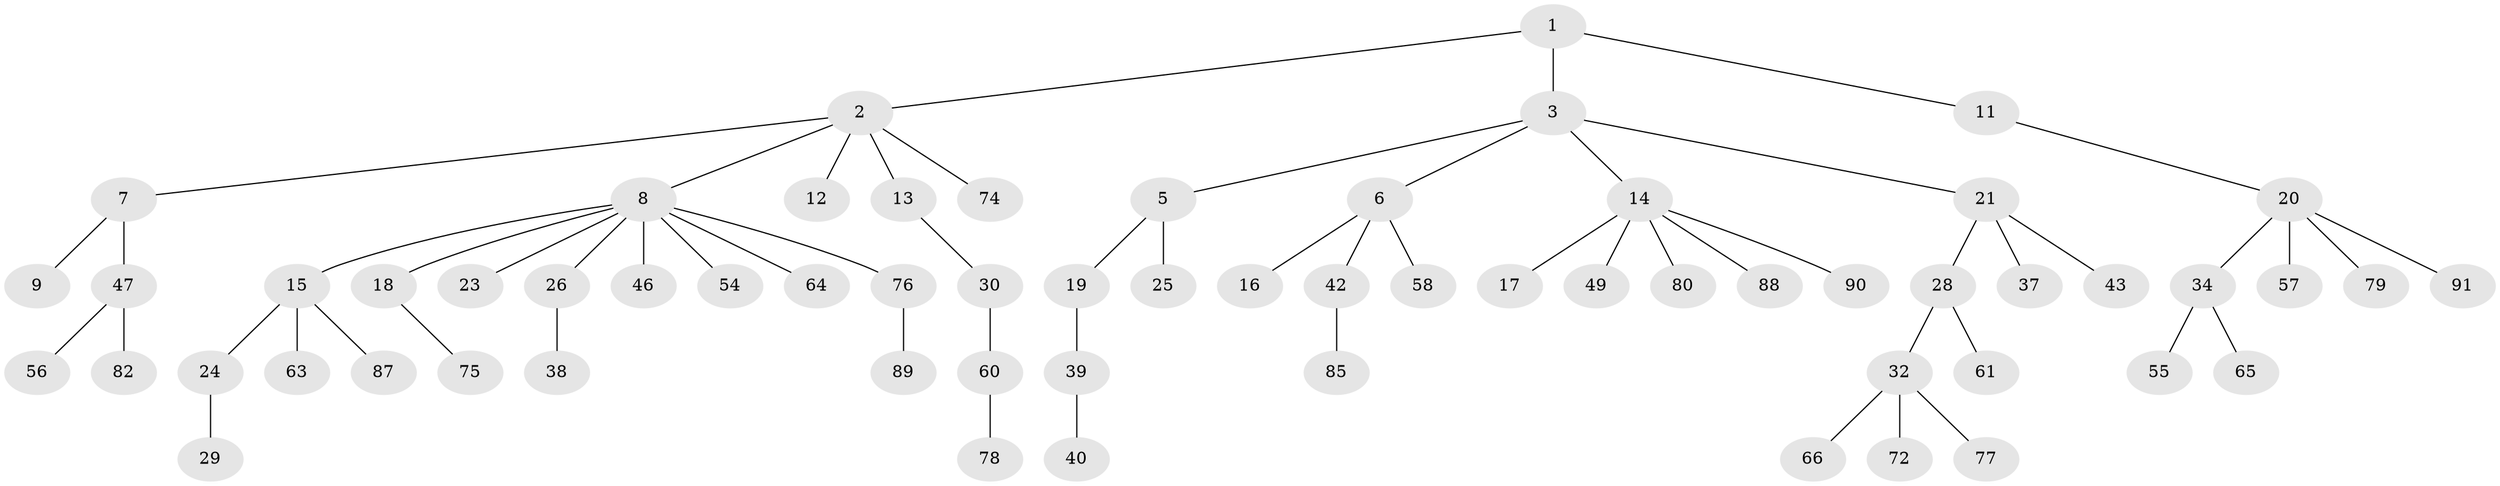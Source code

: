 // original degree distribution, {4: 0.10638297872340426, 7: 0.02127659574468085, 5: 0.031914893617021274, 1: 0.5425531914893617, 3: 0.10638297872340426, 2: 0.19148936170212766}
// Generated by graph-tools (version 1.1) at 2025/42/03/06/25 10:42:02]
// undirected, 63 vertices, 62 edges
graph export_dot {
graph [start="1"]
  node [color=gray90,style=filled];
  1 [super="+4"];
  2 [super="+33"];
  3;
  5 [super="+71"];
  6 [super="+70"];
  7;
  8 [super="+10"];
  9 [super="+48"];
  11 [super="+44"];
  12 [super="+36"];
  13;
  14 [super="+50"];
  15 [super="+27"];
  16;
  17 [super="+41"];
  18 [super="+51"];
  19;
  20 [super="+35"];
  21 [super="+22"];
  23;
  24 [super="+31"];
  25;
  26 [super="+45"];
  28 [super="+68"];
  29 [super="+73"];
  30 [super="+59"];
  32 [super="+52"];
  34 [super="+69"];
  37;
  38 [super="+86"];
  39 [super="+92"];
  40;
  42 [super="+62"];
  43;
  46;
  47 [super="+83"];
  49 [super="+53"];
  54;
  55;
  56;
  57;
  58;
  60 [super="+81"];
  61;
  63;
  64;
  65;
  66 [super="+67"];
  72;
  74 [super="+94"];
  75;
  76;
  77;
  78 [super="+84"];
  79;
  80;
  82;
  85;
  87;
  88;
  89 [super="+93"];
  90;
  91;
  1 -- 2;
  1 -- 3;
  1 -- 11;
  2 -- 7;
  2 -- 8;
  2 -- 12;
  2 -- 13;
  2 -- 74;
  3 -- 5;
  3 -- 6;
  3 -- 14;
  3 -- 21;
  5 -- 19;
  5 -- 25;
  6 -- 16;
  6 -- 42;
  6 -- 58;
  7 -- 9;
  7 -- 47;
  8 -- 18;
  8 -- 46;
  8 -- 54;
  8 -- 64;
  8 -- 76;
  8 -- 26;
  8 -- 15;
  8 -- 23;
  11 -- 20;
  13 -- 30;
  14 -- 17;
  14 -- 49;
  14 -- 80;
  14 -- 90;
  14 -- 88;
  15 -- 24;
  15 -- 63;
  15 -- 87;
  18 -- 75;
  19 -- 39;
  20 -- 34;
  20 -- 91;
  20 -- 57;
  20 -- 79;
  21 -- 43;
  21 -- 37;
  21 -- 28;
  24 -- 29;
  26 -- 38;
  28 -- 32;
  28 -- 61;
  30 -- 60;
  32 -- 66;
  32 -- 72;
  32 -- 77;
  34 -- 55;
  34 -- 65;
  39 -- 40;
  42 -- 85;
  47 -- 56;
  47 -- 82;
  60 -- 78;
  76 -- 89;
}
